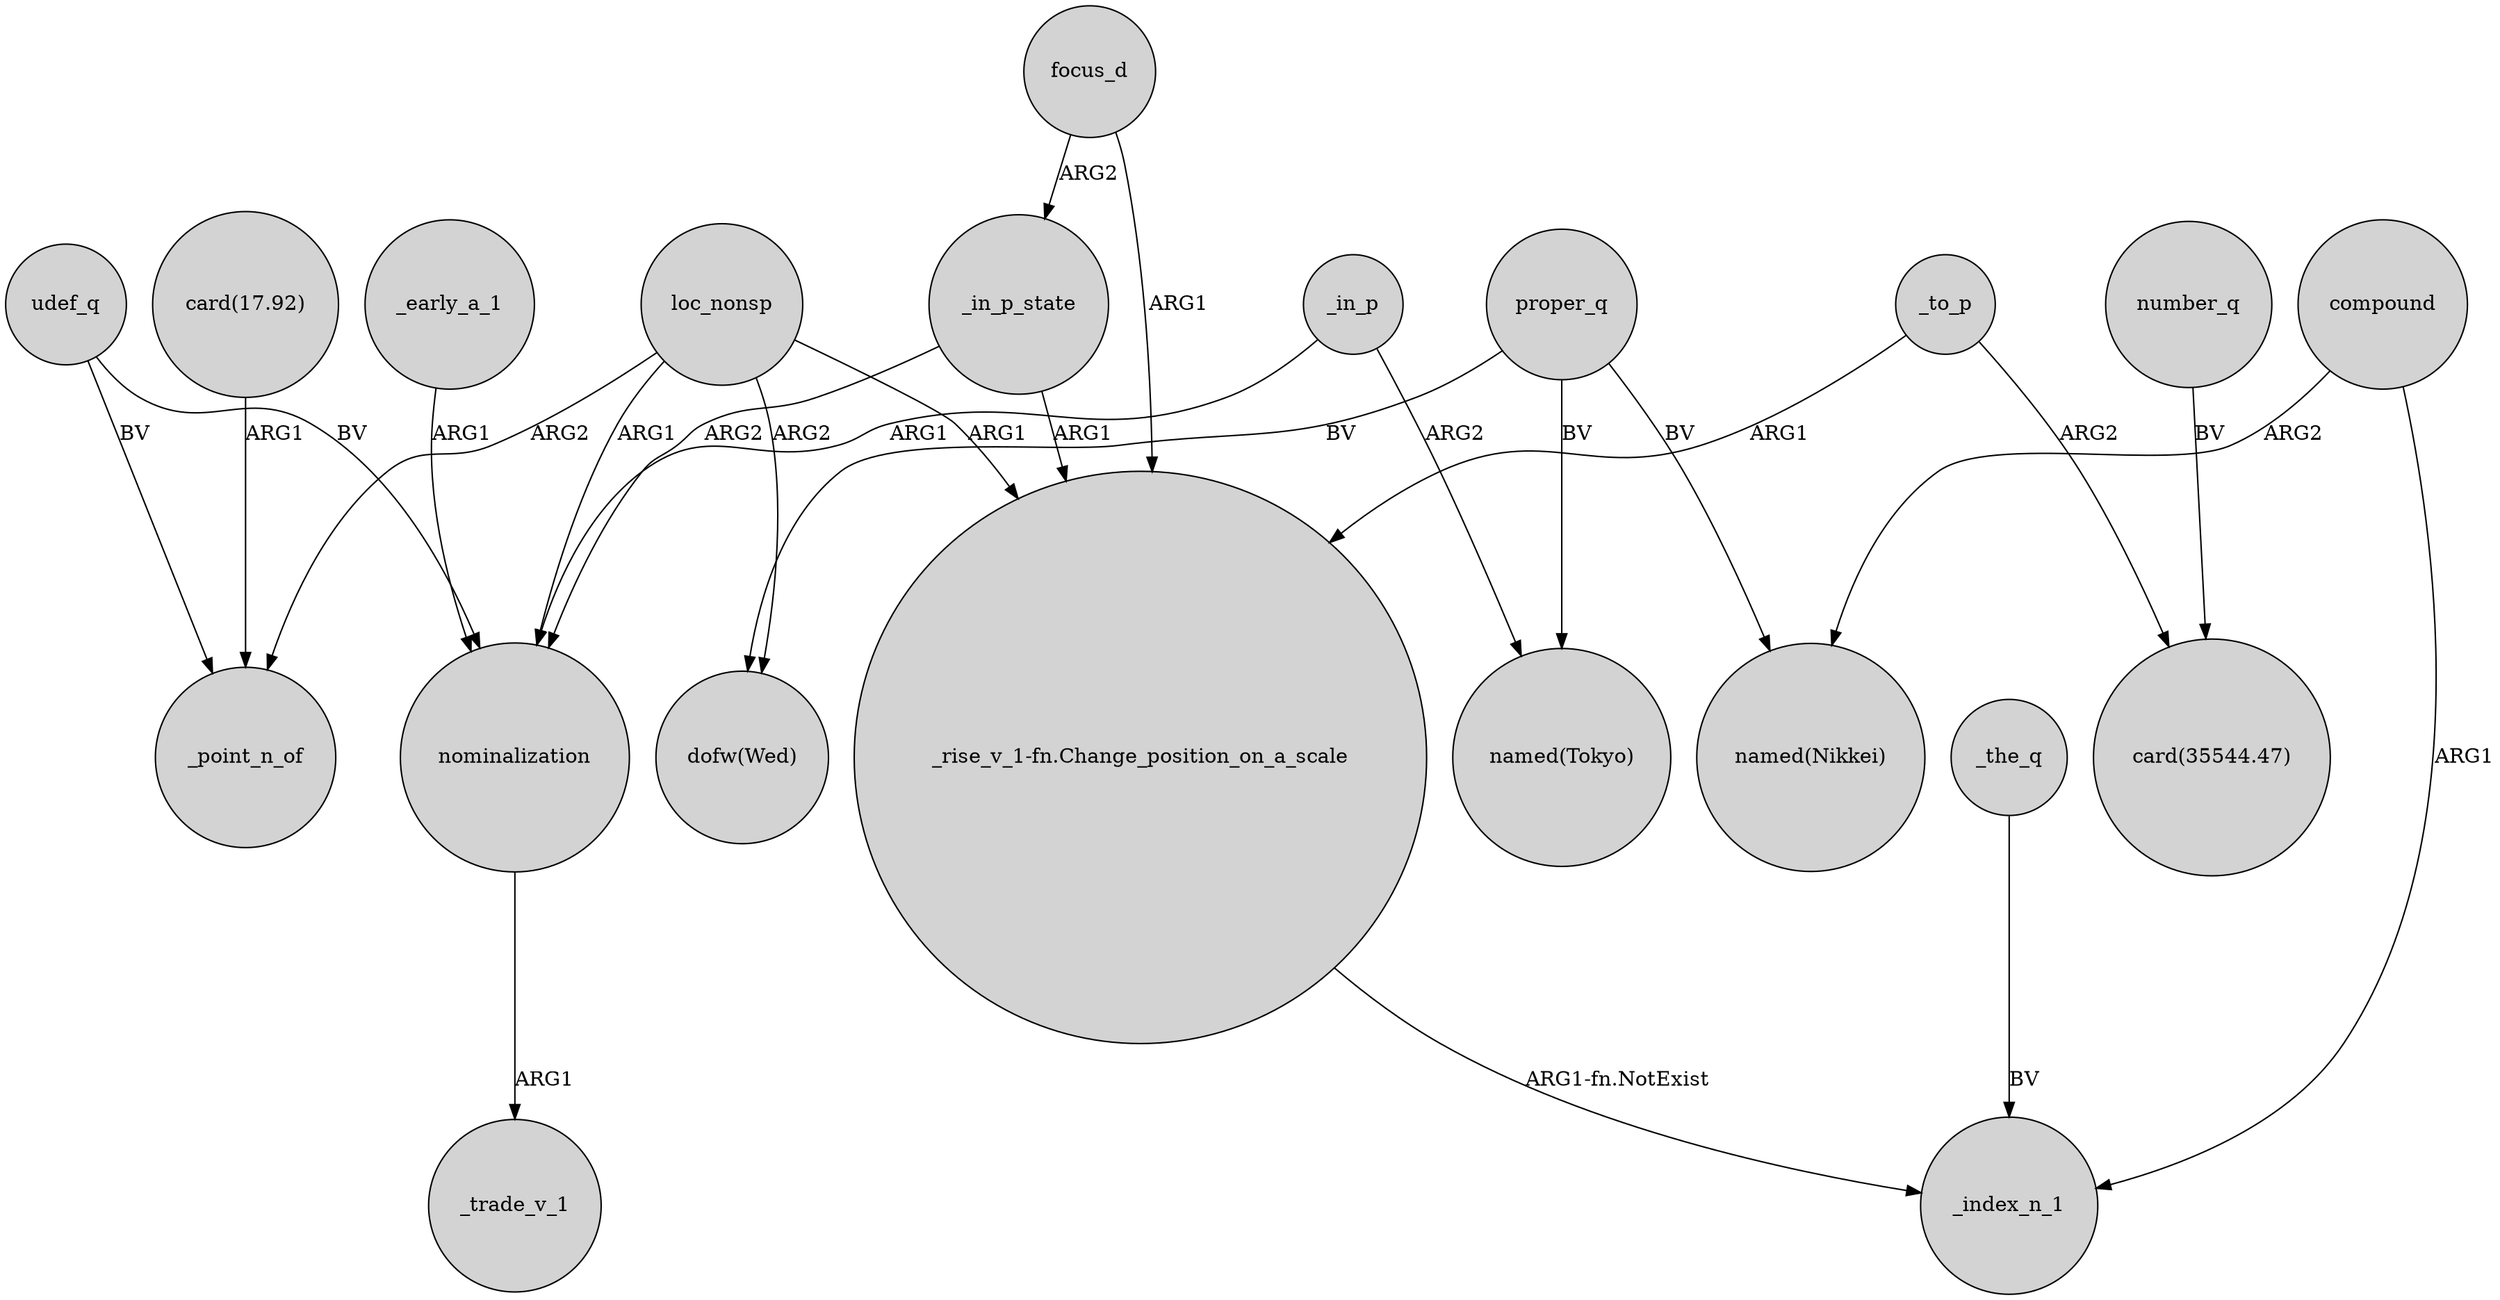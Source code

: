 digraph {
	node [shape=circle style=filled]
	loc_nonsp -> _point_n_of [label=ARG2]
	_to_p -> "card(35544.47)" [label=ARG2]
	loc_nonsp -> nominalization [label=ARG1]
	focus_d -> _in_p_state [label=ARG2]
	_early_a_1 -> nominalization [label=ARG1]
	nominalization -> _trade_v_1 [label=ARG1]
	proper_q -> "named(Tokyo)" [label=BV]
	"card(17.92)" -> _point_n_of [label=ARG1]
	proper_q -> "named(Nikkei)" [label=BV]
	number_q -> "card(35544.47)" [label=BV]
	proper_q -> "dofw(Wed)" [label=BV]
	"_rise_v_1-fn.Change_position_on_a_scale" -> _index_n_1 [label="ARG1-fn.NotExist"]
	compound -> "named(Nikkei)" [label=ARG2]
	loc_nonsp -> "_rise_v_1-fn.Change_position_on_a_scale" [label=ARG1]
	_in_p -> nominalization [label=ARG1]
	focus_d -> "_rise_v_1-fn.Change_position_on_a_scale" [label=ARG1]
	_in_p_state -> nominalization [label=ARG2]
	udef_q -> nominalization [label=BV]
	_the_q -> _index_n_1 [label=BV]
	_in_p_state -> "_rise_v_1-fn.Change_position_on_a_scale" [label=ARG1]
	loc_nonsp -> "dofw(Wed)" [label=ARG2]
	_in_p -> "named(Tokyo)" [label=ARG2]
	_to_p -> "_rise_v_1-fn.Change_position_on_a_scale" [label=ARG1]
	compound -> _index_n_1 [label=ARG1]
	udef_q -> _point_n_of [label=BV]
}
